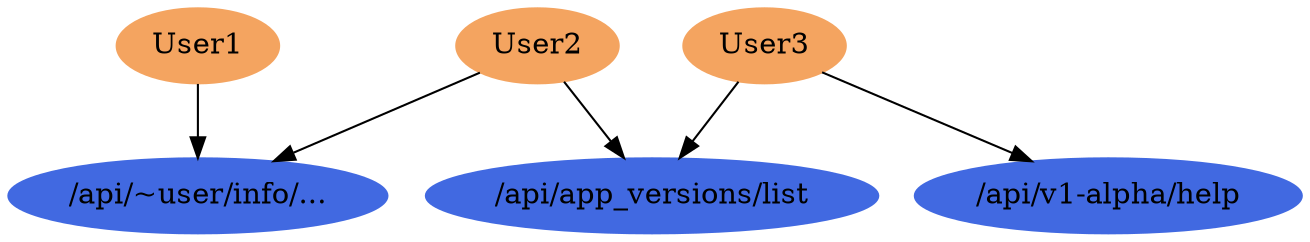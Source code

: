 // Copyright 2018 The OpenPitrix Authors. All rights reserved.
// Use of this source code is governed by a Apache license
// that can be found in the LICENSE file.

digraph G {
	User1[label="User1", color=sandybrown, style=filled];
	User2[label="User2", color=sandybrown, style=filled];
	User3[label="User3", color=sandybrown, style=filled];

	Resource1[label="/api/~user/info/...", color=royalblue, style=filled];
	Resource2[label="/api/app_versions/list", color=royalblue, style=filled];
	Resource3[label="/api/v1-alpha/help", color=royalblue, style=filled];

	User1 -> Resource1;

	User2 -> Resource1;
	User2 -> Resource2;

	User3 -> Resource2;
	User3 -> Resource3;
}
